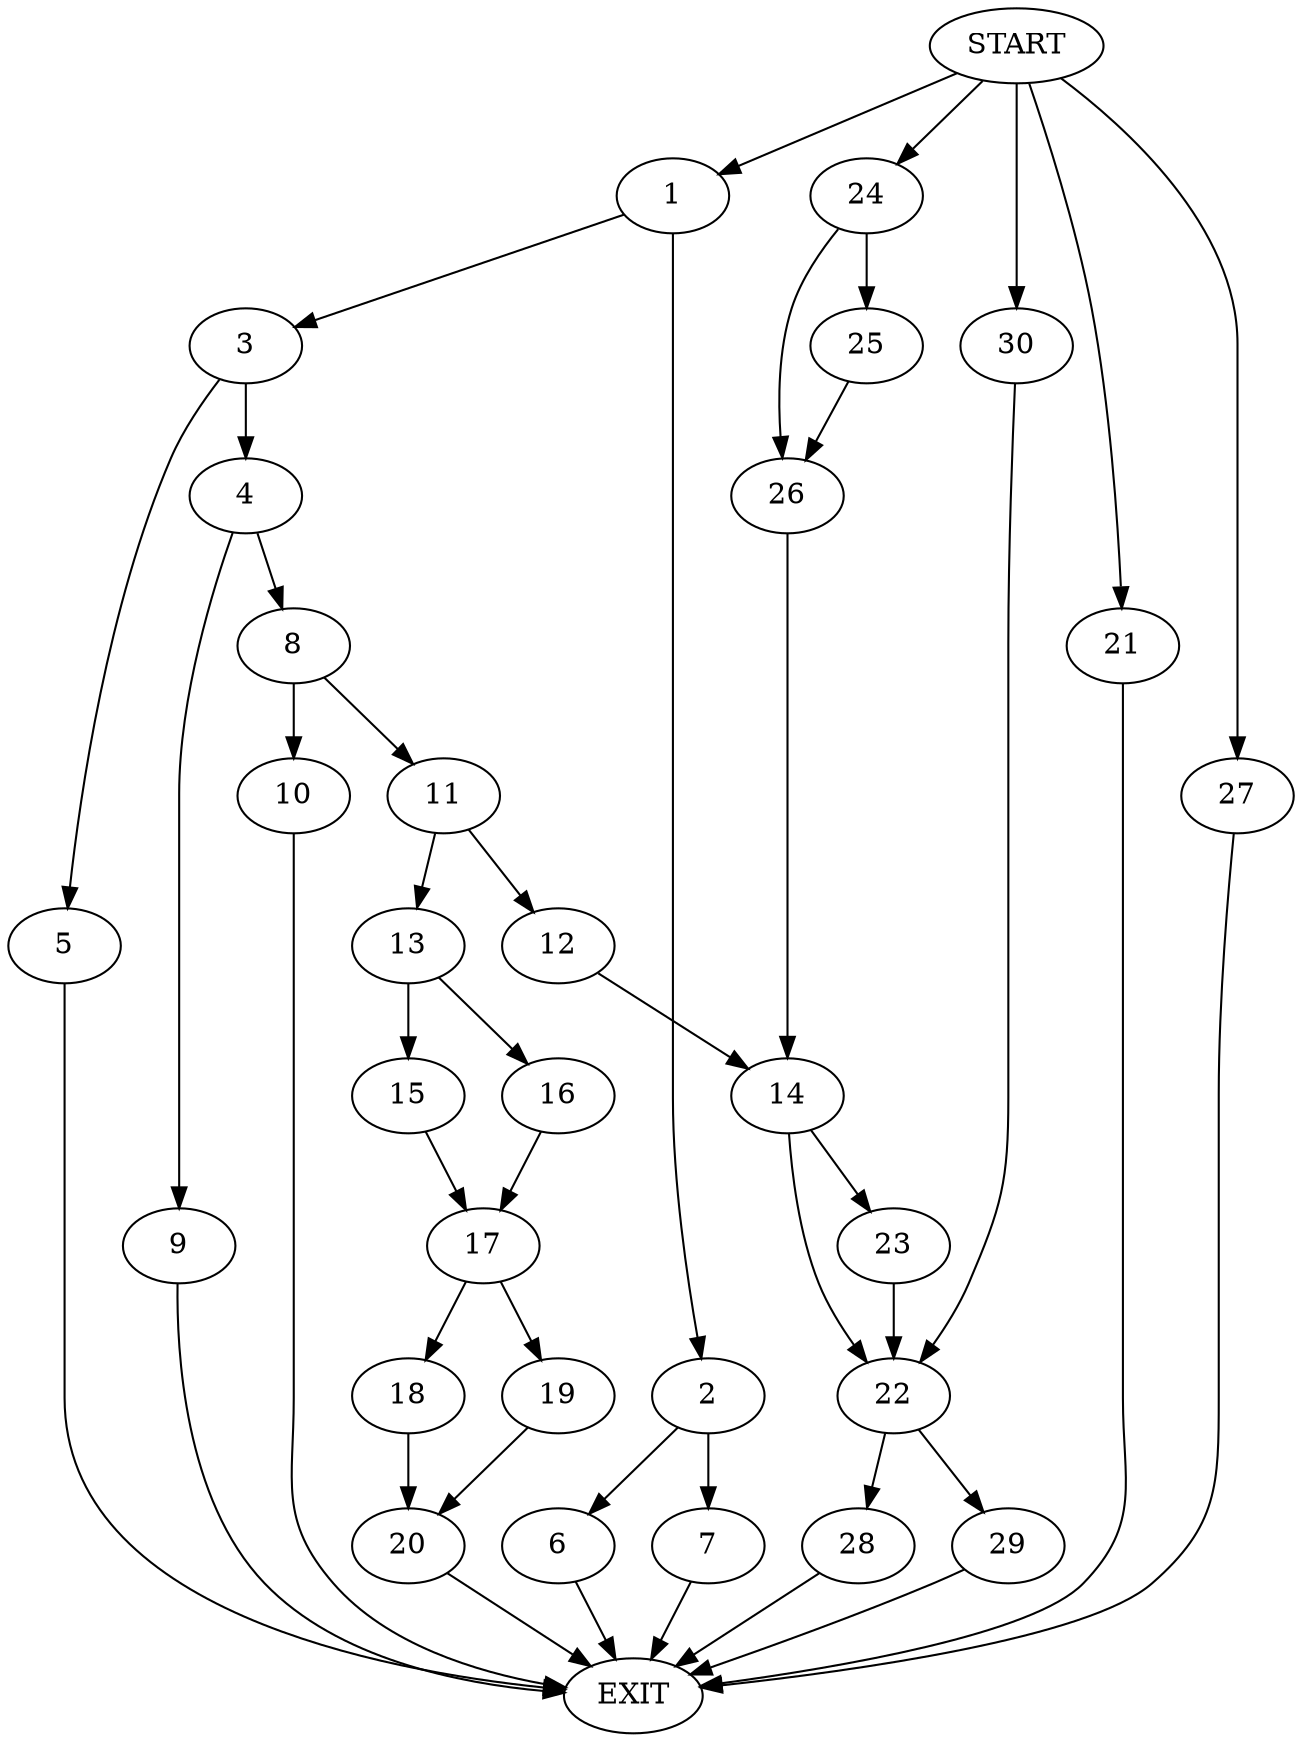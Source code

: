 digraph {
0 [label="START"]
31 [label="EXIT"]
0 -> 1
1 -> 2
1 -> 3
3 -> 4
3 -> 5
2 -> 6
2 -> 7
7 -> 31
6 -> 31
4 -> 8
4 -> 9
5 -> 31
8 -> 10
8 -> 11
9 -> 31
10 -> 31
11 -> 12
11 -> 13
12 -> 14
13 -> 15
13 -> 16
16 -> 17
15 -> 17
17 -> 18
17 -> 19
19 -> 20
18 -> 20
20 -> 31
0 -> 21
21 -> 31
14 -> 22
14 -> 23
0 -> 24
24 -> 25
24 -> 26
26 -> 14
25 -> 26
0 -> 27
27 -> 31
23 -> 22
22 -> 28
22 -> 29
0 -> 30
30 -> 22
28 -> 31
29 -> 31
}
